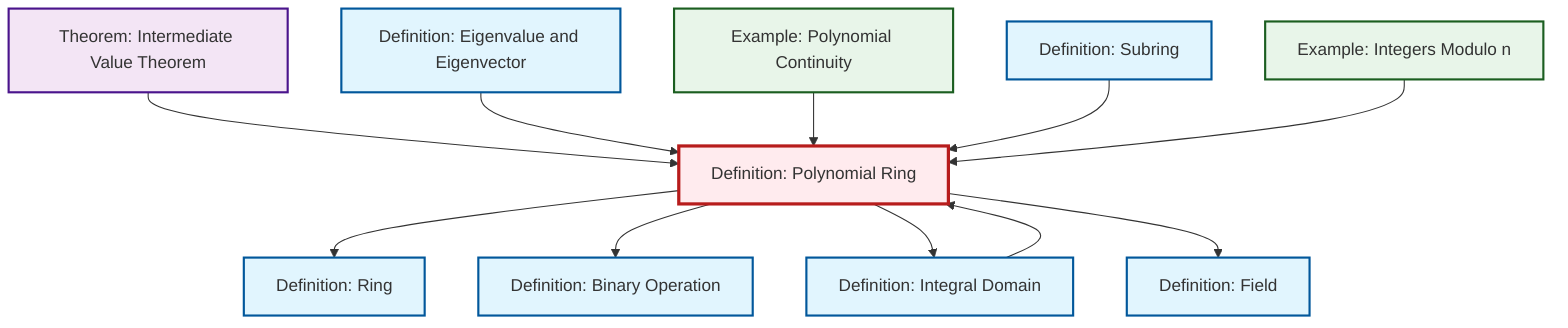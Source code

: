 graph TD
    classDef definition fill:#e1f5fe,stroke:#01579b,stroke-width:2px
    classDef theorem fill:#f3e5f5,stroke:#4a148c,stroke-width:2px
    classDef axiom fill:#fff3e0,stroke:#e65100,stroke-width:2px
    classDef example fill:#e8f5e9,stroke:#1b5e20,stroke-width:2px
    classDef current fill:#ffebee,stroke:#b71c1c,stroke-width:3px
    ex-polynomial-continuity["Example: Polynomial Continuity"]:::example
    def-eigenvalue-eigenvector["Definition: Eigenvalue and Eigenvector"]:::definition
    ex-quotient-integers-mod-n["Example: Integers Modulo n"]:::example
    thm-intermediate-value["Theorem: Intermediate Value Theorem"]:::theorem
    def-integral-domain["Definition: Integral Domain"]:::definition
    def-field["Definition: Field"]:::definition
    def-polynomial-ring["Definition: Polynomial Ring"]:::definition
    def-ring["Definition: Ring"]:::definition
    def-binary-operation["Definition: Binary Operation"]:::definition
    def-subring["Definition: Subring"]:::definition
    def-polynomial-ring --> def-ring
    thm-intermediate-value --> def-polynomial-ring
    def-eigenvalue-eigenvector --> def-polynomial-ring
    def-polynomial-ring --> def-binary-operation
    ex-polynomial-continuity --> def-polynomial-ring
    def-polynomial-ring --> def-integral-domain
    def-polynomial-ring --> def-field
    def-subring --> def-polynomial-ring
    ex-quotient-integers-mod-n --> def-polynomial-ring
    def-integral-domain --> def-polynomial-ring
    class def-polynomial-ring current